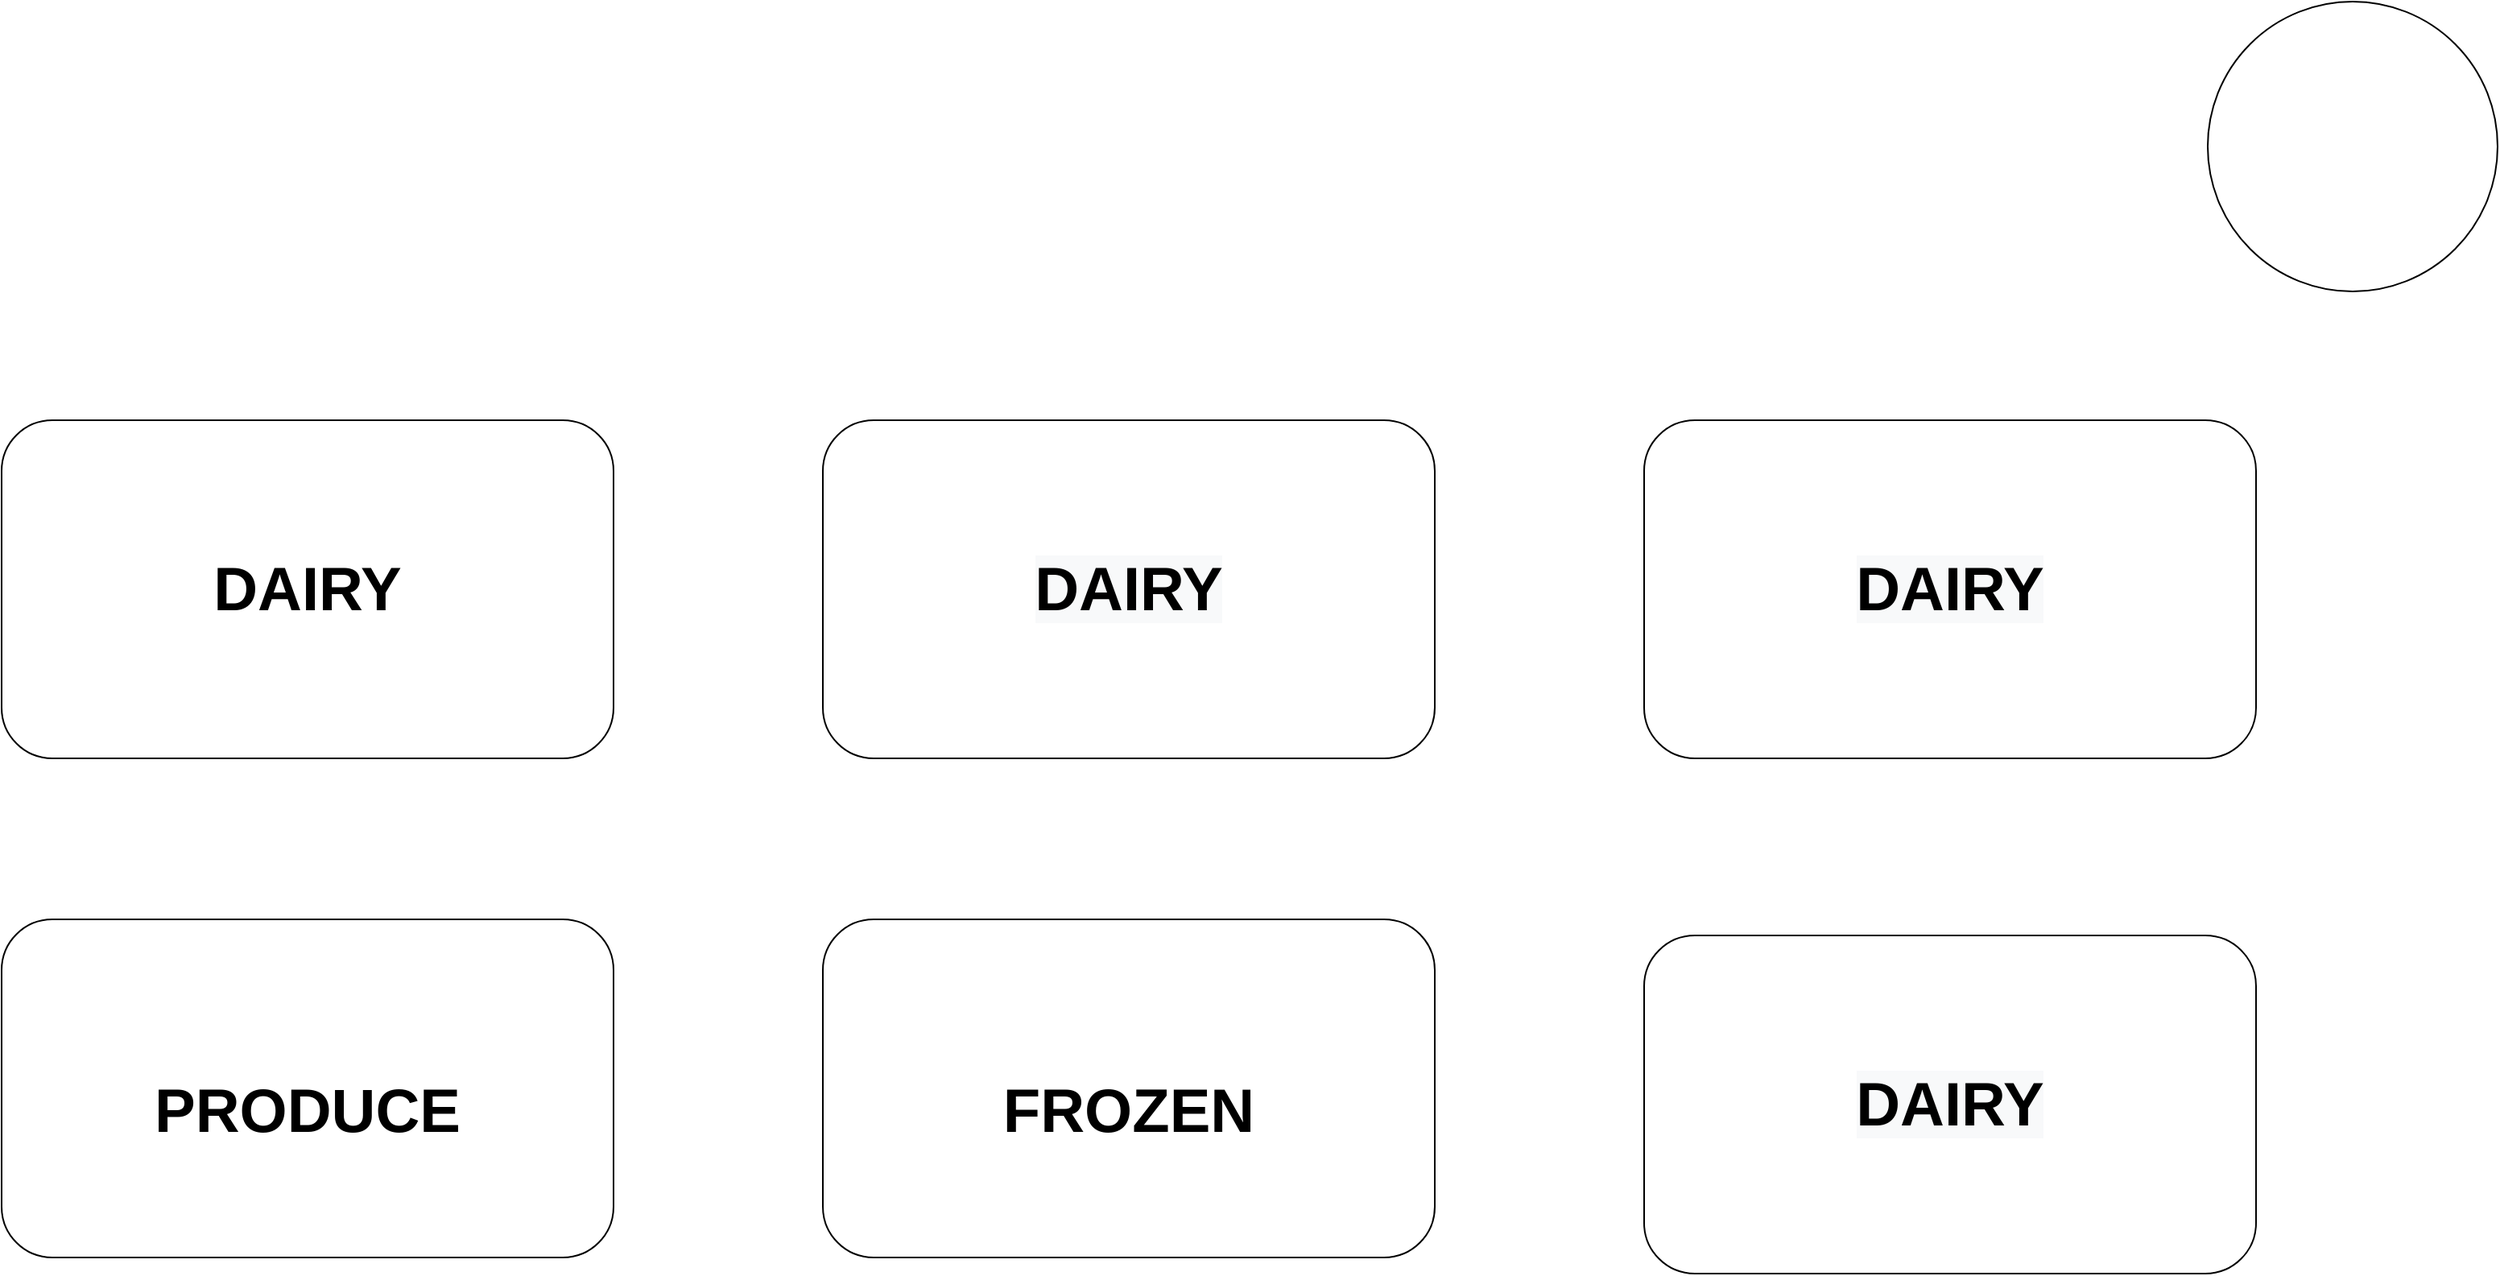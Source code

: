 <mxfile version="14.6.1" type="github">
  <diagram id="4xAUxkLvgNEywPqndZHX" name="Page-1">
    <mxGraphModel dx="1564" dy="1774" grid="1" gridSize="10" guides="1" tooltips="1" connect="1" arrows="1" fold="1" page="1" pageScale="1" pageWidth="1600" pageHeight="900" math="0" shadow="0">
      <root>
        <mxCell id="0" />
        <mxCell id="1" parent="0" />
        <mxCell id="Rnn8pHpTWwU5sX5DeiOx-1" value="&lt;b style=&quot;font-size: 38px&quot;&gt;DAIRY&lt;/b&gt;" style="rounded=1;whiteSpace=wrap;html=1;" vertex="1" parent="1">
          <mxGeometry x="120" y="210" width="380" height="210" as="geometry" />
        </mxCell>
        <mxCell id="Rnn8pHpTWwU5sX5DeiOx-2" value="&#xa;&#xa;&lt;b style=&quot;color: rgb(0, 0, 0); font-family: helvetica; font-style: normal; letter-spacing: normal; text-align: center; text-indent: 0px; text-transform: none; word-spacing: 0px; background-color: rgb(248, 249, 250); font-size: 38px;&quot;&gt;DAIRY&lt;/b&gt;&#xa;&#xa;" style="rounded=1;whiteSpace=wrap;html=1;" vertex="1" parent="1">
          <mxGeometry x="630" y="210" width="380" height="210" as="geometry" />
        </mxCell>
        <mxCell id="Rnn8pHpTWwU5sX5DeiOx-3" value="&#xa;&#xa;&lt;b style=&quot;color: rgb(0, 0, 0); font-family: helvetica; font-style: normal; letter-spacing: normal; text-align: center; text-indent: 0px; text-transform: none; word-spacing: 0px; background-color: rgb(248, 249, 250); font-size: 38px;&quot;&gt;DAIRY&lt;/b&gt;&#xa;&#xa;" style="rounded=1;whiteSpace=wrap;html=1;" vertex="1" parent="1">
          <mxGeometry x="1140" y="210" width="380" height="210" as="geometry" />
        </mxCell>
        <mxCell id="Rnn8pHpTWwU5sX5DeiOx-4" value="&#xa;&#xa;&lt;b style=&quot;color: rgb(0, 0, 0); font-family: helvetica; font-style: normal; letter-spacing: normal; text-align: center; text-indent: 0px; text-transform: none; word-spacing: 0px; background-color: rgb(248, 249, 250); font-size: 38px;&quot;&gt;DAIRY&lt;/b&gt;&#xa;&#xa;" style="rounded=1;whiteSpace=wrap;html=1;" vertex="1" parent="1">
          <mxGeometry x="1140" y="530" width="380" height="210" as="geometry" />
        </mxCell>
        <mxCell id="Rnn8pHpTWwU5sX5DeiOx-5" value="&lt;br&gt;&lt;br&gt;&lt;font face=&quot;helvetica&quot;&gt;&lt;span style=&quot;font-size: 38px&quot;&gt;&lt;b&gt;FROZEN&lt;/b&gt;&lt;/span&gt;&lt;/font&gt;&lt;br&gt;" style="rounded=1;whiteSpace=wrap;html=1;" vertex="1" parent="1">
          <mxGeometry x="630" y="520" width="380" height="210" as="geometry" />
        </mxCell>
        <mxCell id="Rnn8pHpTWwU5sX5DeiOx-6" value="&lt;br&gt;&lt;br&gt;&lt;font face=&quot;helvetica&quot;&gt;&lt;span style=&quot;font-size: 38px&quot;&gt;&lt;b&gt;PRODUCE&lt;/b&gt;&lt;/span&gt;&lt;/font&gt;&lt;br&gt;" style="rounded=1;whiteSpace=wrap;html=1;" vertex="1" parent="1">
          <mxGeometry x="120" y="520" width="380" height="210" as="geometry" />
        </mxCell>
        <mxCell id="Rnn8pHpTWwU5sX5DeiOx-8" value="" style="ellipse;whiteSpace=wrap;html=1;aspect=fixed;" vertex="1" parent="1">
          <mxGeometry x="1490" y="-50" width="180" height="180" as="geometry" />
        </mxCell>
      </root>
    </mxGraphModel>
  </diagram>
</mxfile>
